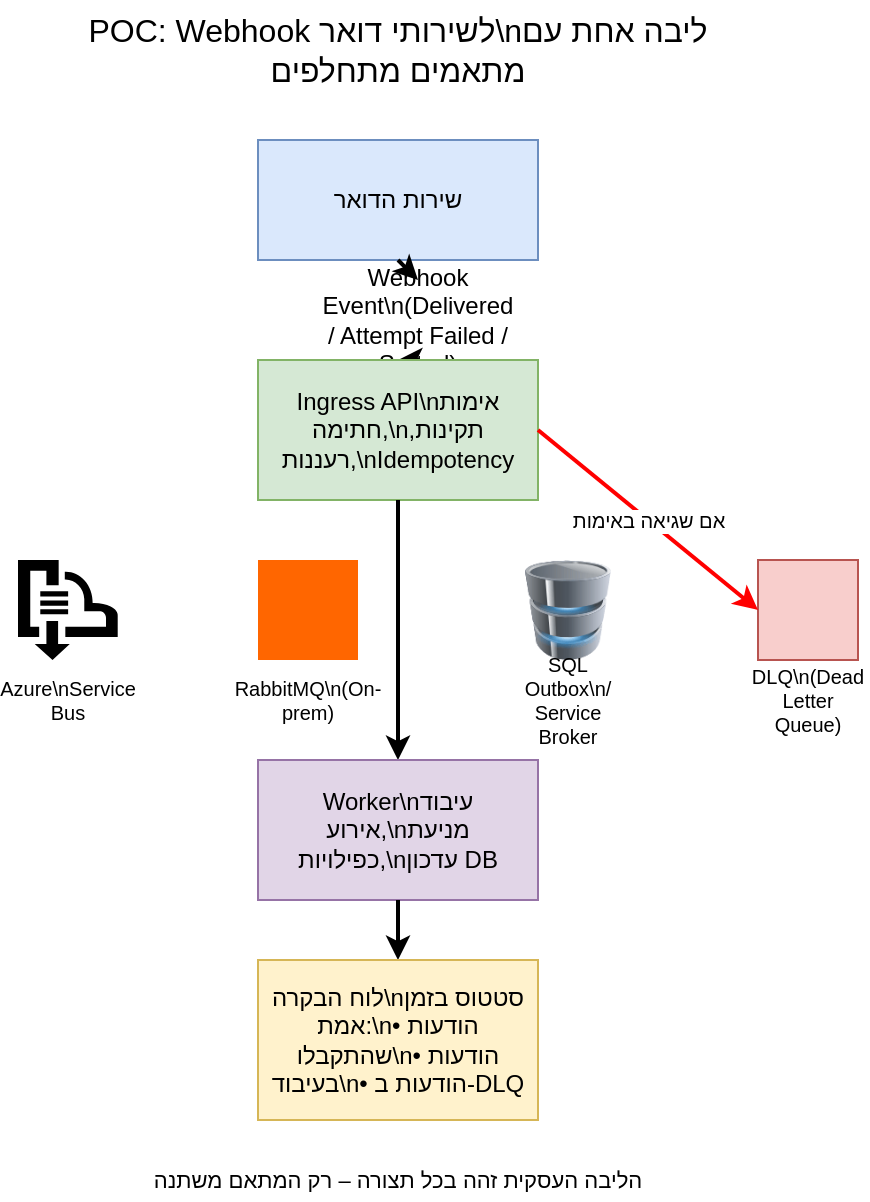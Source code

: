 <mxGraphModel dx="1106" dy="654" grid="1" gridSize="10" guides="1" tooltips="1" connect="1" arrows="1" fold="1" page="1" pageScale="1" pageWidth="827" pageHeight="1169" background="#ffffff" math="0" shadow="0">
  <root>
    <mxCell id="0"/>
    <mxCell id="1" parent="0"/>
    <mxCell id="title" value="POC: Webhook לשירותי דואר\nליבה אחת עם מתאמים מתחלפים" style="text;html=0;strokeColor=none;fillColor=none;align=center;verticalAlign=middle;whiteSpace=wrap;rounded=0;fontSize=16;" vertex="1" parent="1">
      <mxGeometry x="250" y="10" width="320" height="50" as="geometry"/>
    </mxCell>
    <mxCell id="2" value="שירות הדואר" style="rounded=0;whiteSpace=wrap;html=0;fillColor=#dae8fc;strokeColor=#6c8ebf;" vertex="1" parent="1">
      <mxGeometry x="340" y="80" width="140" height="60" as="geometry"/>
    </mxCell>
    <mxCell id="3" value="" style="endArrow=classic;html=1;exitX=0.5;exitY=1;entryX=0.5;entryY=0;strokeWidth=2;" edge="1" parent="1" source="2" target="4">
      <mxGeometry width="50" height="50" relative="1" as="geometry">
        <mxPoint x="410" y="180" as="sourcePoint"/>
        <mxPoint x="410" y="230" as="targetPoint"/>
      </mxGeometry>
    </mxCell>
    <mxCell id="4" value="Webhook Event\n(Delivered / Attempt Failed / Sorted)" style="text;html=0;strokeColor=none;fillColor=none;align=center;verticalAlign=middle;whiteSpace=wrap;rounded=0;" vertex="1" parent="1">
      <mxGeometry x="370" y="150" width="100" height="40" as="geometry"/>
    </mxCell>
    <mxCell id="5" value="" style="endArrow=classic;html=1;exitX=0.5;exitY=1;entryX=0.5;entryY=0;strokeWidth=2;" edge="1" parent="1" source="4" target="6">
      <mxGeometry width="50" height="50" relative="1" as="geometry">
        <mxPoint x="410" y="230" as="sourcePoint"/>
        <mxPoint x="410" y="280" as="targetPoint"/>
      </mxGeometry>
    </mxCell>
    <mxCell id="6" value="Ingress API\nאימות חתימה,\nתקינות, רעננות,\nIdempotency" style="rounded=0;whiteSpace=wrap;html=0;fillColor=#d5e8d4;strokeColor=#82b366;" vertex="1" parent="1">
      <mxGeometry x="340" y="190" width="140" height="70" as="geometry"/>
    </mxCell>
    <mxCell id="7" value="" style="endArrow=classic;html=1;exitX=0.5;exitY=1;entryX=0.5;entryY=0;strokeWidth=2;" edge="1" parent="1" source="6" target="10">
      <mxGeometry width="50" height="50" relative="1" as="geometry">
        <mxPoint x="410" y="300" as="sourcePoint"/>
        <mxPoint x="410" y="350" as="targetPoint"/>
      </mxGeometry>
    </mxCell>
    <mxCell id="10" value="Worker\nעיבוד אירוע,\nמניעת כפילויות,\nעדכון DB" style="rounded=0;whiteSpace=wrap;html=0;fillColor=#e1d5e7;strokeColor=#9673a6;" vertex="1" parent="1">
      <mxGeometry x="340" y="390" width="140" height="70" as="geometry"/>
    </mxCell>
    <mxCell id="11" value="" style="endArrow=classic;html=1;exitX=0.5;exitY=1;entryX=0.5;entryY=0;strokeWidth=2;" edge="1" parent="1" source="10" target="12">
      <mxGeometry width="50" height="50" relative="1" as="geometry">
        <mxPoint x="410" y="500" as="sourcePoint"/>
        <mxPoint x="410" y="550" as="targetPoint"/>
      </mxGeometry>
    </mxCell>
    <mxCell id="12" value="לוח הבקרה\nסטטוס בזמן אמת:\n• הודעות שהתקבלו\n• הודעות בעיבוד\n• הודעות ב-DLQ" style="rounded=0;whiteSpace=wrap;html=0;fillColor=#fff2cc;strokeColor=#d6b656;" vertex="1" parent="1">
      <mxGeometry x="340" y="490" width="140" height="80" as="geometry"/>
    </mxCell>
    <mxCell id="13" value="" style="shape=mxgraph.azure.service_bus;html=1;pointerEvents=1;dashed=0;fillColor=#000000;strokeColor=none;verticalLabelPosition=bottom;verticalAlign=top;align=center;spacingTop=3;" vertex="1" parent="1">
      <mxGeometry x="220" y="290" width="50" height="50" as="geometry"/>
    </mxCell>
    <mxCell id="14" value="" style="shape=mxgraph.rabbitmq.rabbitmq;html=1;pointerEvents=1;dashed=0;fillColor=#FF6600;strokeColor=none;verticalLabelPosition=bottom;verticalAlign=top;align=center;spacingTop=3;" vertex="1" parent="1">
      <mxGeometry x="340" y="290" width="50" height="50" as="geometry"/>
    </mxCell>
    <mxCell id="15" value="" style="image;html=1;labelBackgroundColor=#ffffff;image=img/lib/clip_art/computers/Database_128x128.png;strokeColor=#000000;" vertex="1" parent="1">
      <mxGeometry x="470" y="290" width="50" height="50" as="geometry"/>
    </mxCell>
    <mxCell id="16" value="Azure\nService Bus" style="text;html=0;strokeColor=none;fillColor=none;align=center;verticalAlign=middle;whiteSpace=wrap;rounded=0;fontSize=10;" vertex="1" parent="1">
      <mxGeometry x="215" y="345" width="60" height="30" as="geometry"/>
    </mxCell>
    <mxCell id="17" value="RabbitMQ\n(On-prem)" style="text;html=0;strokeColor=none;fillColor=none;align=center;verticalAlign=middle;whiteSpace=wrap;rounded=0;fontSize=10;" vertex="1" parent="1">
      <mxGeometry x="335" y="345" width="60" height="30" as="geometry"/>
    </mxCell>
    <mxCell id="18" value="SQL Outbox\n/ Service Broker" style="text;html=0;strokeColor=none;fillColor=none;align=center;verticalAlign=middle;whiteSpace=wrap;rounded=0;fontSize=10;" vertex="1" parent="1">
      <mxGeometry x="465" y="345" width="60" height="30" as="geometry"/>
    </mxCell>
    <mxCell id="19" value="" style="shape=mxgraph.azure.dead_letter_queue;html=1;pointerEvents=1;dashed=0;fillColor=#f8cecc;strokeColor=#b85450;verticalLabelPosition=bottom;verticalAlign=top;align=center;spacingTop=3;" vertex="1" parent="1">
      <mxGeometry x="590" y="290" width="50" height="50" as="geometry"/>
    </mxCell>
    <mxCell id="20" value="DLQ\n(Dead Letter Queue)" style="text;html=0;strokeColor=none;fillColor=none;align=center;verticalAlign=middle;whiteSpace=wrap;rounded=0;fontSize=10;" vertex="1" parent="1">
      <mxGeometry x="585" y="345" width="60" height="30" as="geometry"/>
    </mxCell>
    <mxCell id="21" value="אם שגיאה באימות" style="endArrow=classic;html=1;exitX=1;exitY=0.5;entryX=0;entryY=0.5;strokeColor=#ff0000;strokeWidth=2;fontSize=10;" edge="1" parent="1" source="6" target="19">
      <mxGeometry width="50" height="50" relative="1" as="geometry">
        <mxPoint x="500" y="240" as="sourcePoint"/>
        <mxPoint x="550" y="190" as="targetPoint"/>
      </mxGeometry>
    </mxCell>
    <mxCell id="note" value="הליבה העסקית זהה בכל תצורה – רק המתאם משתנה" style="text;html=0;strokeColor=none;fillColor=none;align=center;verticalAlign=middle;whiteSpace=wrap;rounded=0;fontSize=11;" vertex="1" parent="1">
      <mxGeometry x="280" y="590" width="260" height="20" as="geometry"/>
    </mxCell>
  </root>
</mxGraphModel>